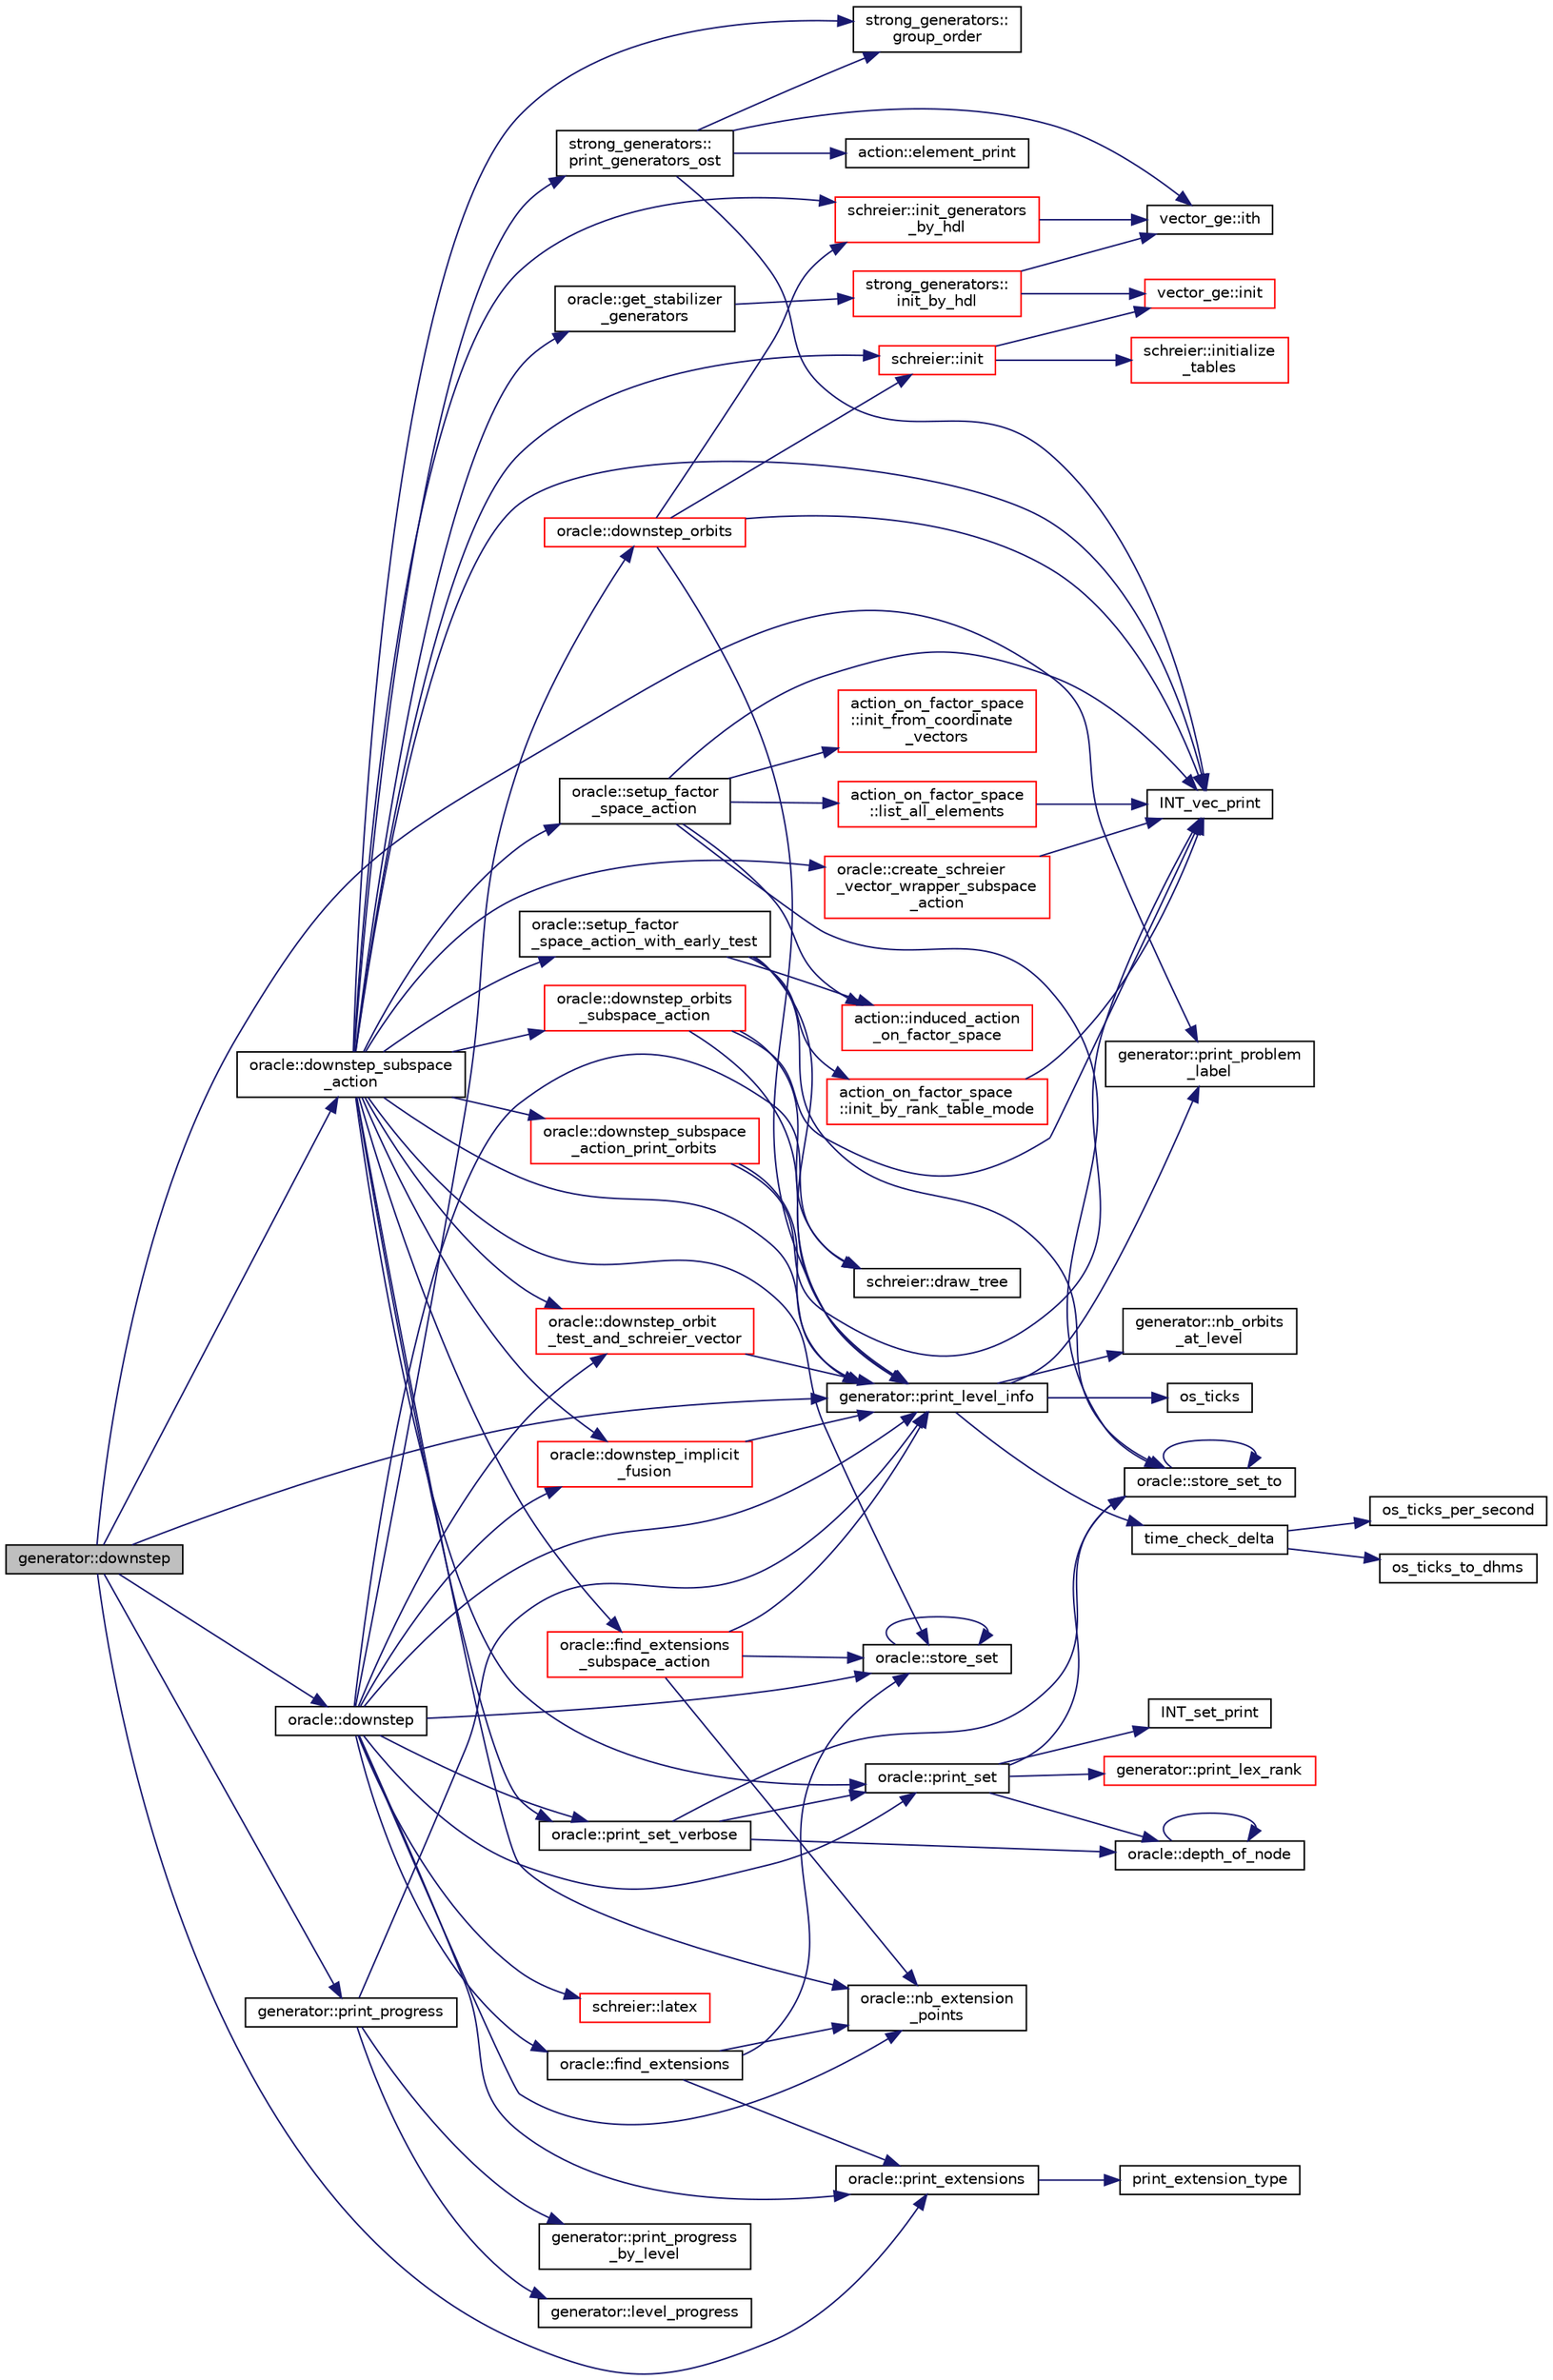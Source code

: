 digraph "generator::downstep"
{
  edge [fontname="Helvetica",fontsize="10",labelfontname="Helvetica",labelfontsize="10"];
  node [fontname="Helvetica",fontsize="10",shape=record];
  rankdir="LR";
  Node4224 [label="generator::downstep",height=0.2,width=0.4,color="black", fillcolor="grey75", style="filled", fontcolor="black"];
  Node4224 -> Node4225 [color="midnightblue",fontsize="10",style="solid",fontname="Helvetica"];
  Node4225 [label="generator::print_problem\l_label",height=0.2,width=0.4,color="black", fillcolor="white", style="filled",URL="$d7/d73/classgenerator.html#a06d3c064ba84ebe8db3537e6273f16c3"];
  Node4224 -> Node4226 [color="midnightblue",fontsize="10",style="solid",fontname="Helvetica"];
  Node4226 [label="generator::print_level_info",height=0.2,width=0.4,color="black", fillcolor="white", style="filled",URL="$d7/d73/classgenerator.html#aeef1b9fe6115b67be42d7cb3206fddd2"];
  Node4226 -> Node4227 [color="midnightblue",fontsize="10",style="solid",fontname="Helvetica"];
  Node4227 [label="os_ticks",height=0.2,width=0.4,color="black", fillcolor="white", style="filled",URL="$d5/db4/io__and__os_8h.html#a3da6d2b09e35d569adb7101dffcb5224"];
  Node4226 -> Node4228 [color="midnightblue",fontsize="10",style="solid",fontname="Helvetica"];
  Node4228 [label="time_check_delta",height=0.2,width=0.4,color="black", fillcolor="white", style="filled",URL="$d9/d60/discreta_8h.html#a89a8565e34c7dcbb97180cd6af7454a1"];
  Node4228 -> Node4229 [color="midnightblue",fontsize="10",style="solid",fontname="Helvetica"];
  Node4229 [label="os_ticks_per_second",height=0.2,width=0.4,color="black", fillcolor="white", style="filled",URL="$d5/db4/io__and__os_8h.html#a1b35e7a094dfde9db39ae352c9c17042"];
  Node4228 -> Node4230 [color="midnightblue",fontsize="10",style="solid",fontname="Helvetica"];
  Node4230 [label="os_ticks_to_dhms",height=0.2,width=0.4,color="black", fillcolor="white", style="filled",URL="$d5/db4/io__and__os_8h.html#a0d715587fd9b8ab4e2bc822a2be313ba"];
  Node4226 -> Node4225 [color="midnightblue",fontsize="10",style="solid",fontname="Helvetica"];
  Node4226 -> Node4231 [color="midnightblue",fontsize="10",style="solid",fontname="Helvetica"];
  Node4231 [label="generator::nb_orbits\l_at_level",height=0.2,width=0.4,color="black", fillcolor="white", style="filled",URL="$d7/d73/classgenerator.html#a020f3d8378448310d044a4a24fadf301"];
  Node4224 -> Node4232 [color="midnightblue",fontsize="10",style="solid",fontname="Helvetica"];
  Node4232 [label="oracle::downstep_subspace\l_action",height=0.2,width=0.4,color="black", fillcolor="white", style="filled",URL="$d7/da7/classoracle.html#a26f568b84b1ca2c24f619278ac88c407"];
  Node4232 -> Node4233 [color="midnightblue",fontsize="10",style="solid",fontname="Helvetica"];
  Node4233 [label="oracle::store_set",height=0.2,width=0.4,color="black", fillcolor="white", style="filled",URL="$d7/da7/classoracle.html#abbf5fae543cb81c13c03282968faf9ad"];
  Node4233 -> Node4233 [color="midnightblue",fontsize="10",style="solid",fontname="Helvetica"];
  Node4232 -> Node4226 [color="midnightblue",fontsize="10",style="solid",fontname="Helvetica"];
  Node4232 -> Node4234 [color="midnightblue",fontsize="10",style="solid",fontname="Helvetica"];
  Node4234 [label="oracle::print_set",height=0.2,width=0.4,color="black", fillcolor="white", style="filled",URL="$d7/da7/classoracle.html#ad61bc9aa21c6a21da3845c83450faedc"];
  Node4234 -> Node4235 [color="midnightblue",fontsize="10",style="solid",fontname="Helvetica"];
  Node4235 [label="oracle::depth_of_node",height=0.2,width=0.4,color="black", fillcolor="white", style="filled",URL="$d7/da7/classoracle.html#a022e34d01ca887785e17c9f3fb25193e"];
  Node4235 -> Node4235 [color="midnightblue",fontsize="10",style="solid",fontname="Helvetica"];
  Node4234 -> Node4236 [color="midnightblue",fontsize="10",style="solid",fontname="Helvetica"];
  Node4236 [label="oracle::store_set_to",height=0.2,width=0.4,color="black", fillcolor="white", style="filled",URL="$d7/da7/classoracle.html#a4489d03d342f31d1e64632ce4d0e700d"];
  Node4236 -> Node4236 [color="midnightblue",fontsize="10",style="solid",fontname="Helvetica"];
  Node4234 -> Node4237 [color="midnightblue",fontsize="10",style="solid",fontname="Helvetica"];
  Node4237 [label="INT_set_print",height=0.2,width=0.4,color="black", fillcolor="white", style="filled",URL="$df/dbf/sajeeb_8_c.html#a97614645ec11df30e0e896367f91ffd9"];
  Node4234 -> Node4238 [color="midnightblue",fontsize="10",style="solid",fontname="Helvetica"];
  Node4238 [label="generator::print_lex_rank",height=0.2,width=0.4,color="red", fillcolor="white", style="filled",URL="$d7/d73/classgenerator.html#ab89ba2cf2329ea137bcab9b5f38e9595"];
  Node4232 -> Node4249 [color="midnightblue",fontsize="10",style="solid",fontname="Helvetica"];
  Node4249 [label="oracle::print_set_verbose",height=0.2,width=0.4,color="black", fillcolor="white", style="filled",URL="$d7/da7/classoracle.html#ab0456da7b7a451650ca11f21b648a091"];
  Node4249 -> Node4235 [color="midnightblue",fontsize="10",style="solid",fontname="Helvetica"];
  Node4249 -> Node4234 [color="midnightblue",fontsize="10",style="solid",fontname="Helvetica"];
  Node4249 -> Node4236 [color="midnightblue",fontsize="10",style="solid",fontname="Helvetica"];
  Node4232 -> Node4250 [color="midnightblue",fontsize="10",style="solid",fontname="Helvetica"];
  Node4250 [label="INT_vec_print",height=0.2,width=0.4,color="black", fillcolor="white", style="filled",URL="$df/dbf/sajeeb_8_c.html#a79a5901af0b47dd0d694109543c027fe"];
  Node4232 -> Node4251 [color="midnightblue",fontsize="10",style="solid",fontname="Helvetica"];
  Node4251 [label="oracle::get_stabilizer\l_generators",height=0.2,width=0.4,color="black", fillcolor="white", style="filled",URL="$d7/da7/classoracle.html#a55d6b99a05f74278f7cb0e9d9761da24"];
  Node4251 -> Node4252 [color="midnightblue",fontsize="10",style="solid",fontname="Helvetica"];
  Node4252 [label="strong_generators::\linit_by_hdl",height=0.2,width=0.4,color="red", fillcolor="white", style="filled",URL="$dc/d09/classstrong__generators.html#abe6e1f35365f6d69d230bf0869c32596"];
  Node4252 -> Node4254 [color="midnightblue",fontsize="10",style="solid",fontname="Helvetica"];
  Node4254 [label="vector_ge::init",height=0.2,width=0.4,color="red", fillcolor="white", style="filled",URL="$d4/d6e/classvector__ge.html#afe1d6befd1f1501e6be34afbaa9d30a8"];
  Node4252 -> Node4258 [color="midnightblue",fontsize="10",style="solid",fontname="Helvetica"];
  Node4258 [label="vector_ge::ith",height=0.2,width=0.4,color="black", fillcolor="white", style="filled",URL="$d4/d6e/classvector__ge.html#a1ff002e8b746a9beb119d57dcd4a15ff"];
  Node4232 -> Node4259 [color="midnightblue",fontsize="10",style="solid",fontname="Helvetica"];
  Node4259 [label="strong_generators::\lgroup_order",height=0.2,width=0.4,color="black", fillcolor="white", style="filled",URL="$dc/d09/classstrong__generators.html#a91f453c2bfd6502b96f4b4eed16beb20"];
  Node4232 -> Node4260 [color="midnightblue",fontsize="10",style="solid",fontname="Helvetica"];
  Node4260 [label="strong_generators::\lprint_generators_ost",height=0.2,width=0.4,color="black", fillcolor="white", style="filled",URL="$dc/d09/classstrong__generators.html#a7d93ea4f786018272e813207f3c124b4"];
  Node4260 -> Node4259 [color="midnightblue",fontsize="10",style="solid",fontname="Helvetica"];
  Node4260 -> Node4250 [color="midnightblue",fontsize="10",style="solid",fontname="Helvetica"];
  Node4260 -> Node4261 [color="midnightblue",fontsize="10",style="solid",fontname="Helvetica"];
  Node4261 [label="action::element_print",height=0.2,width=0.4,color="black", fillcolor="white", style="filled",URL="$d2/d86/classaction.html#ae38c3ef3c1125213733d63c6fc3c40cd"];
  Node4260 -> Node4258 [color="midnightblue",fontsize="10",style="solid",fontname="Helvetica"];
  Node4232 -> Node4262 [color="midnightblue",fontsize="10",style="solid",fontname="Helvetica"];
  Node4262 [label="oracle::setup_factor\l_space_action_with_early_test",height=0.2,width=0.4,color="black", fillcolor="white", style="filled",URL="$d7/da7/classoracle.html#a7c26a85886666829e9727df91d2f01ad"];
  Node4262 -> Node4236 [color="midnightblue",fontsize="10",style="solid",fontname="Helvetica"];
  Node4262 -> Node4226 [color="midnightblue",fontsize="10",style="solid",fontname="Helvetica"];
  Node4262 -> Node4263 [color="midnightblue",fontsize="10",style="solid",fontname="Helvetica"];
  Node4263 [label="action_on_factor_space\l::init_by_rank_table_mode",height=0.2,width=0.4,color="red", fillcolor="white", style="filled",URL="$d5/d25/classaction__on__factor__space.html#a646e085b55e8160d943415c0238b5906"];
  Node4263 -> Node4250 [color="midnightblue",fontsize="10",style="solid",fontname="Helvetica"];
  Node4262 -> Node4302 [color="midnightblue",fontsize="10",style="solid",fontname="Helvetica"];
  Node4302 [label="action::induced_action\l_on_factor_space",height=0.2,width=0.4,color="red", fillcolor="white", style="filled",URL="$d2/d86/classaction.html#af501ff2aa74fb6049bee5c01cd8b909b"];
  Node4232 -> Node4741 [color="midnightblue",fontsize="10",style="solid",fontname="Helvetica"];
  Node4741 [label="oracle::setup_factor\l_space_action",height=0.2,width=0.4,color="black", fillcolor="white", style="filled",URL="$d7/da7/classoracle.html#a181e076f112ba1f32f5fb4e8abebdb18"];
  Node4741 -> Node4236 [color="midnightblue",fontsize="10",style="solid",fontname="Helvetica"];
  Node4741 -> Node4250 [color="midnightblue",fontsize="10",style="solid",fontname="Helvetica"];
  Node4741 -> Node4742 [color="midnightblue",fontsize="10",style="solid",fontname="Helvetica"];
  Node4742 [label="action_on_factor_space\l::init_from_coordinate\l_vectors",height=0.2,width=0.4,color="red", fillcolor="white", style="filled",URL="$d5/d25/classaction__on__factor__space.html#a6350f7cf938babd5be3847ac7c8eaac8"];
  Node4741 -> Node4290 [color="midnightblue",fontsize="10",style="solid",fontname="Helvetica"];
  Node4290 [label="action_on_factor_space\l::list_all_elements",height=0.2,width=0.4,color="red", fillcolor="white", style="filled",URL="$d5/d25/classaction__on__factor__space.html#a9ed3bf2d32594600a1e6f39837236202"];
  Node4290 -> Node4250 [color="midnightblue",fontsize="10",style="solid",fontname="Helvetica"];
  Node4741 -> Node4302 [color="midnightblue",fontsize="10",style="solid",fontname="Helvetica"];
  Node4232 -> Node4743 [color="midnightblue",fontsize="10",style="solid",fontname="Helvetica"];
  Node4743 [label="schreier::init",height=0.2,width=0.4,color="red", fillcolor="white", style="filled",URL="$d3/dd6/classschreier.html#a7443bebde2aa08acae16c0ff29c9abcf"];
  Node4743 -> Node4254 [color="midnightblue",fontsize="10",style="solid",fontname="Helvetica"];
  Node4743 -> Node4744 [color="midnightblue",fontsize="10",style="solid",fontname="Helvetica"];
  Node4744 [label="schreier::initialize\l_tables",height=0.2,width=0.4,color="red", fillcolor="white", style="filled",URL="$d3/dd6/classschreier.html#acccc16670f88b14ddc69856cd5c0b36d"];
  Node4232 -> Node4746 [color="midnightblue",fontsize="10",style="solid",fontname="Helvetica"];
  Node4746 [label="schreier::init_generators\l_by_hdl",height=0.2,width=0.4,color="red", fillcolor="white", style="filled",URL="$d3/dd6/classschreier.html#a9adf1976cee6d540a36d3a0a1bd887ba"];
  Node4746 -> Node4258 [color="midnightblue",fontsize="10",style="solid",fontname="Helvetica"];
  Node4232 -> Node4749 [color="midnightblue",fontsize="10",style="solid",fontname="Helvetica"];
  Node4749 [label="oracle::downstep_orbits\l_subspace_action",height=0.2,width=0.4,color="red", fillcolor="white", style="filled",URL="$d7/da7/classoracle.html#adcf946d772e92646c47cf264764d85a6"];
  Node4749 -> Node4226 [color="midnightblue",fontsize="10",style="solid",fontname="Helvetica"];
  Node4749 -> Node4250 [color="midnightblue",fontsize="10",style="solid",fontname="Helvetica"];
  Node4749 -> Node4769 [color="midnightblue",fontsize="10",style="solid",fontname="Helvetica"];
  Node4769 [label="schreier::draw_tree",height=0.2,width=0.4,color="black", fillcolor="white", style="filled",URL="$d3/dd6/classschreier.html#adfcf67422fdb99e36500206e794241c5"];
  Node4232 -> Node4771 [color="midnightblue",fontsize="10",style="solid",fontname="Helvetica"];
  Node4771 [label="oracle::create_schreier\l_vector_wrapper_subspace\l_action",height=0.2,width=0.4,color="red", fillcolor="white", style="filled",URL="$d7/da7/classoracle.html#a250fe1c81f6109c01b0b030ccba537b3"];
  Node4771 -> Node4250 [color="midnightblue",fontsize="10",style="solid",fontname="Helvetica"];
  Node4232 -> Node4777 [color="midnightblue",fontsize="10",style="solid",fontname="Helvetica"];
  Node4777 [label="oracle::downstep_orbit\l_test_and_schreier_vector",height=0.2,width=0.4,color="red", fillcolor="white", style="filled",URL="$d7/da7/classoracle.html#a140c3df3ca2f645e364b5cd644c088ab"];
  Node4777 -> Node4226 [color="midnightblue",fontsize="10",style="solid",fontname="Helvetica"];
  Node4232 -> Node4790 [color="midnightblue",fontsize="10",style="solid",fontname="Helvetica"];
  Node4790 [label="oracle::downstep_implicit\l_fusion",height=0.2,width=0.4,color="red", fillcolor="white", style="filled",URL="$d7/da7/classoracle.html#ae005e5c6d24107f3ca3462ffb94e379e"];
  Node4790 -> Node4226 [color="midnightblue",fontsize="10",style="solid",fontname="Helvetica"];
  Node4232 -> Node4792 [color="midnightblue",fontsize="10",style="solid",fontname="Helvetica"];
  Node4792 [label="oracle::find_extensions\l_subspace_action",height=0.2,width=0.4,color="red", fillcolor="white", style="filled",URL="$d7/da7/classoracle.html#a7fde1637fd91cd998a4857c135a6c512"];
  Node4792 -> Node4226 [color="midnightblue",fontsize="10",style="solid",fontname="Helvetica"];
  Node4792 -> Node4233 [color="midnightblue",fontsize="10",style="solid",fontname="Helvetica"];
  Node4792 -> Node4793 [color="midnightblue",fontsize="10",style="solid",fontname="Helvetica"];
  Node4793 [label="oracle::nb_extension\l_points",height=0.2,width=0.4,color="black", fillcolor="white", style="filled",URL="$d7/da7/classoracle.html#a1a19af59b8be86d6d41cb457ebd3c15b"];
  Node4232 -> Node4793 [color="midnightblue",fontsize="10",style="solid",fontname="Helvetica"];
  Node4232 -> Node4794 [color="midnightblue",fontsize="10",style="solid",fontname="Helvetica"];
  Node4794 [label="oracle::downstep_subspace\l_action_print_orbits",height=0.2,width=0.4,color="red", fillcolor="white", style="filled",URL="$d7/da7/classoracle.html#aa23545cebae0fe4f46a689641c775c92"];
  Node4794 -> Node4226 [color="midnightblue",fontsize="10",style="solid",fontname="Helvetica"];
  Node4794 -> Node4250 [color="midnightblue",fontsize="10",style="solid",fontname="Helvetica"];
  Node4224 -> Node4795 [color="midnightblue",fontsize="10",style="solid",fontname="Helvetica"];
  Node4795 [label="oracle::downstep",height=0.2,width=0.4,color="black", fillcolor="white", style="filled",URL="$d7/da7/classoracle.html#a4fbc6710b45e5af5c2fb5bc3aa6d3bb1"];
  Node4795 -> Node4233 [color="midnightblue",fontsize="10",style="solid",fontname="Helvetica"];
  Node4795 -> Node4226 [color="midnightblue",fontsize="10",style="solid",fontname="Helvetica"];
  Node4795 -> Node4234 [color="midnightblue",fontsize="10",style="solid",fontname="Helvetica"];
  Node4795 -> Node4249 [color="midnightblue",fontsize="10",style="solid",fontname="Helvetica"];
  Node4795 -> Node4796 [color="midnightblue",fontsize="10",style="solid",fontname="Helvetica"];
  Node4796 [label="oracle::downstep_orbits",height=0.2,width=0.4,color="red", fillcolor="white", style="filled",URL="$d7/da7/classoracle.html#a65ea623f3a7b2e3dba4e29638207bc53"];
  Node4796 -> Node4226 [color="midnightblue",fontsize="10",style="solid",fontname="Helvetica"];
  Node4796 -> Node4250 [color="midnightblue",fontsize="10",style="solid",fontname="Helvetica"];
  Node4796 -> Node4743 [color="midnightblue",fontsize="10",style="solid",fontname="Helvetica"];
  Node4796 -> Node4746 [color="midnightblue",fontsize="10",style="solid",fontname="Helvetica"];
  Node4795 -> Node4817 [color="midnightblue",fontsize="10",style="solid",fontname="Helvetica"];
  Node4817 [label="oracle::print_extensions",height=0.2,width=0.4,color="black", fillcolor="white", style="filled",URL="$d7/da7/classoracle.html#a6ea212ee0158a6c6146d54f79ba0e9f3"];
  Node4817 -> Node4818 [color="midnightblue",fontsize="10",style="solid",fontname="Helvetica"];
  Node4818 [label="print_extension_type",height=0.2,width=0.4,color="black", fillcolor="white", style="filled",URL="$da/d10/other_8h.html#ab39242254c1c0bce13010118473d8c74"];
  Node4795 -> Node4769 [color="midnightblue",fontsize="10",style="solid",fontname="Helvetica"];
  Node4795 -> Node4819 [color="midnightblue",fontsize="10",style="solid",fontname="Helvetica"];
  Node4819 [label="schreier::latex",height=0.2,width=0.4,color="red", fillcolor="white", style="filled",URL="$d3/dd6/classschreier.html#aff94ed06d8ca33cb26accd435d525ea2"];
  Node4795 -> Node4777 [color="midnightblue",fontsize="10",style="solid",fontname="Helvetica"];
  Node4795 -> Node4790 [color="midnightblue",fontsize="10",style="solid",fontname="Helvetica"];
  Node4795 -> Node4828 [color="midnightblue",fontsize="10",style="solid",fontname="Helvetica"];
  Node4828 [label="oracle::find_extensions",height=0.2,width=0.4,color="black", fillcolor="white", style="filled",URL="$d7/da7/classoracle.html#a29c6e823f3246d61a0f8c0f18f13c6df"];
  Node4828 -> Node4233 [color="midnightblue",fontsize="10",style="solid",fontname="Helvetica"];
  Node4828 -> Node4793 [color="midnightblue",fontsize="10",style="solid",fontname="Helvetica"];
  Node4828 -> Node4817 [color="midnightblue",fontsize="10",style="solid",fontname="Helvetica"];
  Node4795 -> Node4793 [color="midnightblue",fontsize="10",style="solid",fontname="Helvetica"];
  Node4224 -> Node4817 [color="midnightblue",fontsize="10",style="solid",fontname="Helvetica"];
  Node4224 -> Node4829 [color="midnightblue",fontsize="10",style="solid",fontname="Helvetica"];
  Node4829 [label="generator::print_progress",height=0.2,width=0.4,color="black", fillcolor="white", style="filled",URL="$d7/d73/classgenerator.html#ab1bc556218cd131c802ed1e137ccc4ae"];
  Node4829 -> Node4830 [color="midnightblue",fontsize="10",style="solid",fontname="Helvetica"];
  Node4830 [label="generator::level_progress",height=0.2,width=0.4,color="black", fillcolor="white", style="filled",URL="$d7/d73/classgenerator.html#a8e49be9e3025fd11427847e34c77024a"];
  Node4829 -> Node4226 [color="midnightblue",fontsize="10",style="solid",fontname="Helvetica"];
  Node4829 -> Node4831 [color="midnightblue",fontsize="10",style="solid",fontname="Helvetica"];
  Node4831 [label="generator::print_progress\l_by_level",height=0.2,width=0.4,color="black", fillcolor="white", style="filled",URL="$d7/d73/classgenerator.html#a7440be7583571676c0cce394aae53fef"];
}
